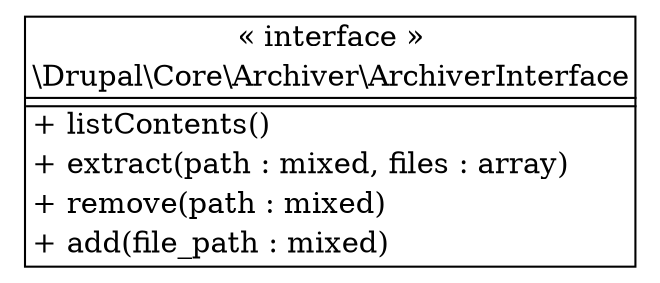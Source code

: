 digraph "Class Diagram" {
  node [shape=plaintext]
  "\\Drupal\\Core\\Archiver\\ArchiverInterface" [
    label=<
<table border="1" cellpadding="2" cellspacing="0" cellborder="0">
<tr><td align="center">&laquo; interface &raquo;</td></tr>
<tr><td align="center" title="interface ArchiverInterface">\\Drupal\\Core\\Archiver\\ArchiverInterface</td></tr><hr />
<tr><td></td></tr>
<hr />
<tr><td align="left" title="public listContents">+ listContents()</td></tr>
<tr><td align="left" title="public extract">+ extract(path : mixed, files : array)</td></tr>
<tr><td align="left" title="public remove">+ remove(path : mixed)</td></tr>
<tr><td align="left" title="public add">+ add(file_path : mixed)</td></tr>
</table>
  >
  ];
}